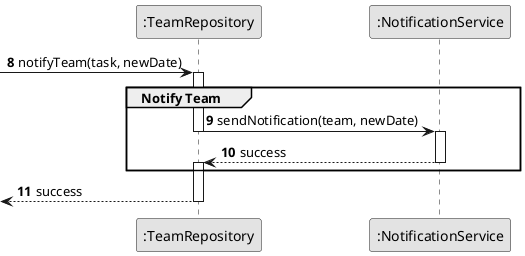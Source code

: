 @startuml
skinparam monochrome true
skinparam packageStyle rectangle
skinparam shadowing false

participant ":TeamRepository" as TeamRepo
participant ":NotificationService" as NotificationService


autonumber 8
 -> TeamRepo : notifyTeam(task, newDate)

activate TeamRepo
    group Notify Team

    TeamRepo -> NotificationService : sendNotification(team, newDate)
    deactivate TeamRepo
    activate NotificationService

    NotificationService --> TeamRepo : success
    deactivate NotificationService
    activate TeamRepo

    end

 <-- TeamRepo: success
deactivate TeamRepo


@enduml
